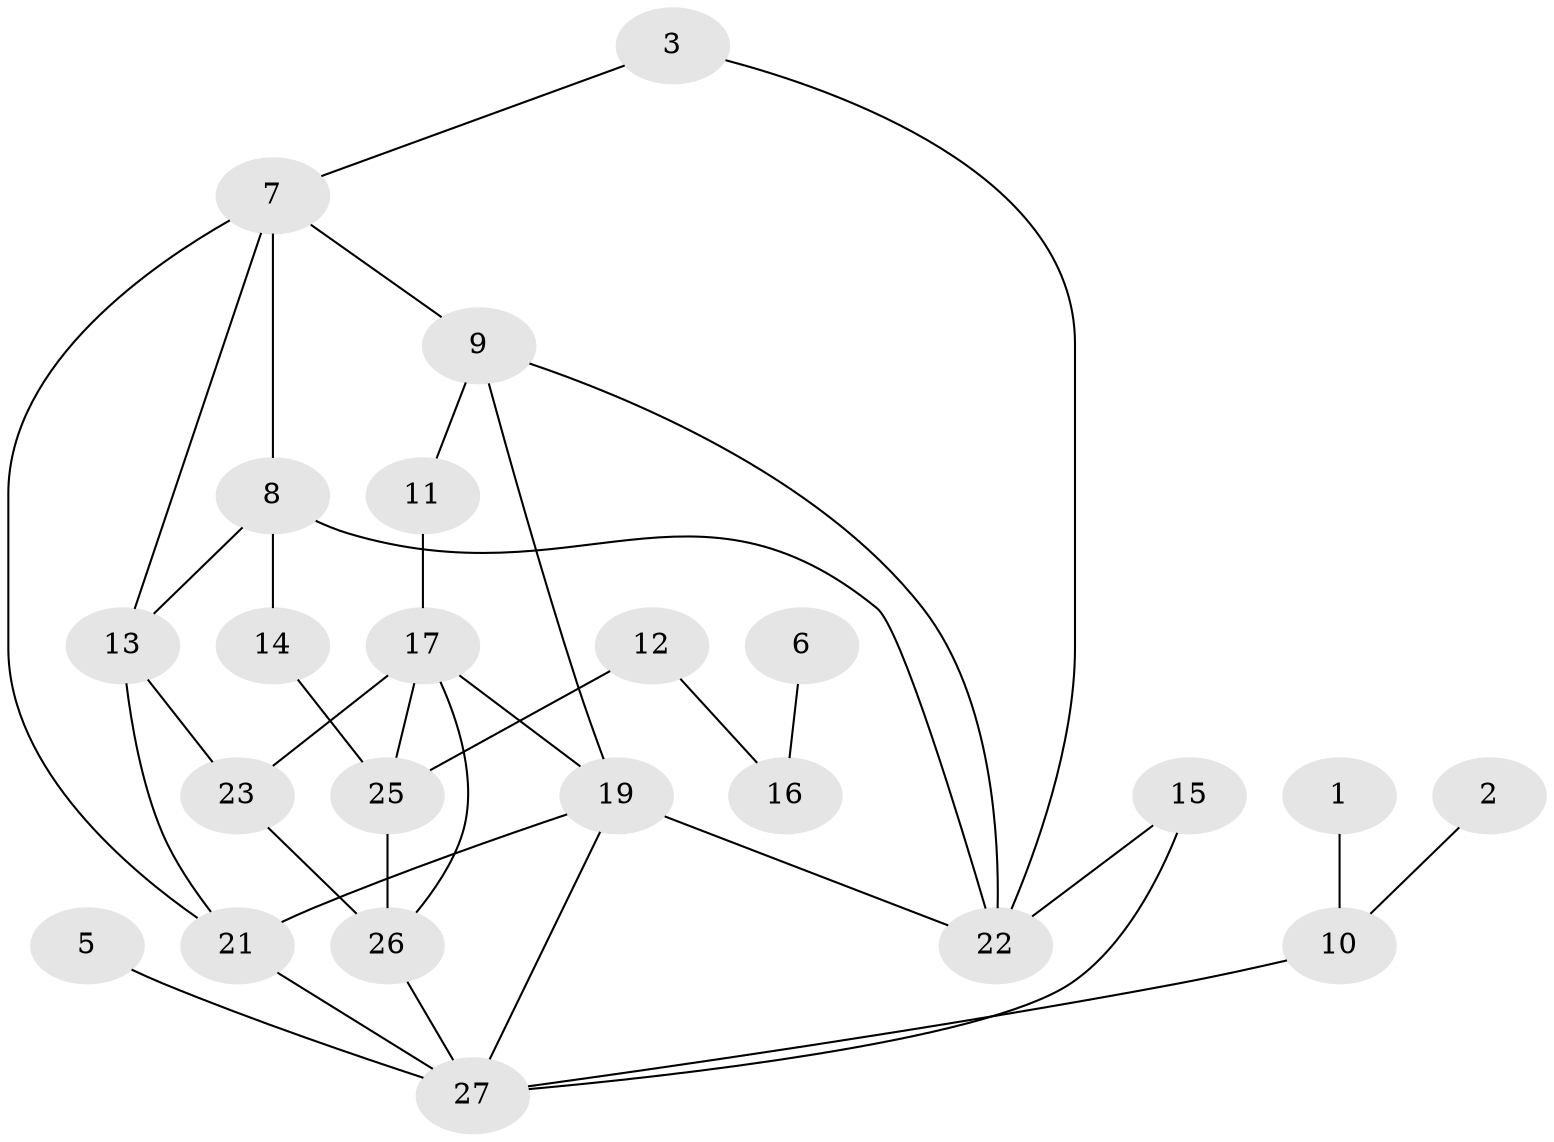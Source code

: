 // original degree distribution, {3: 0.2222222222222222, 2: 0.2962962962962963, 1: 0.2222222222222222, 4: 0.12962962962962962, 0: 0.05555555555555555, 5: 0.037037037037037035, 6: 0.037037037037037035}
// Generated by graph-tools (version 1.1) at 2025/25/03/09/25 03:25:22]
// undirected, 23 vertices, 36 edges
graph export_dot {
graph [start="1"]
  node [color=gray90,style=filled];
  1;
  2;
  3;
  5;
  6;
  7;
  8;
  9;
  10;
  11;
  12;
  13;
  14;
  15;
  16;
  17;
  19;
  21;
  22;
  23;
  25;
  26;
  27;
  1 -- 10 [weight=1.0];
  2 -- 10 [weight=1.0];
  3 -- 7 [weight=1.0];
  3 -- 22 [weight=1.0];
  5 -- 27 [weight=1.0];
  6 -- 16 [weight=1.0];
  7 -- 8 [weight=1.0];
  7 -- 9 [weight=1.0];
  7 -- 13 [weight=1.0];
  7 -- 21 [weight=1.0];
  8 -- 13 [weight=1.0];
  8 -- 14 [weight=1.0];
  8 -- 22 [weight=1.0];
  9 -- 11 [weight=1.0];
  9 -- 19 [weight=1.0];
  9 -- 22 [weight=1.0];
  10 -- 27 [weight=1.0];
  11 -- 17 [weight=1.0];
  12 -- 16 [weight=1.0];
  12 -- 25 [weight=1.0];
  13 -- 21 [weight=1.0];
  13 -- 23 [weight=1.0];
  14 -- 25 [weight=1.0];
  15 -- 22 [weight=1.0];
  15 -- 27 [weight=1.0];
  17 -- 19 [weight=1.0];
  17 -- 23 [weight=1.0];
  17 -- 25 [weight=1.0];
  17 -- 26 [weight=1.0];
  19 -- 21 [weight=1.0];
  19 -- 22 [weight=1.0];
  19 -- 27 [weight=1.0];
  21 -- 27 [weight=1.0];
  23 -- 26 [weight=3.0];
  25 -- 26 [weight=1.0];
  26 -- 27 [weight=1.0];
}
